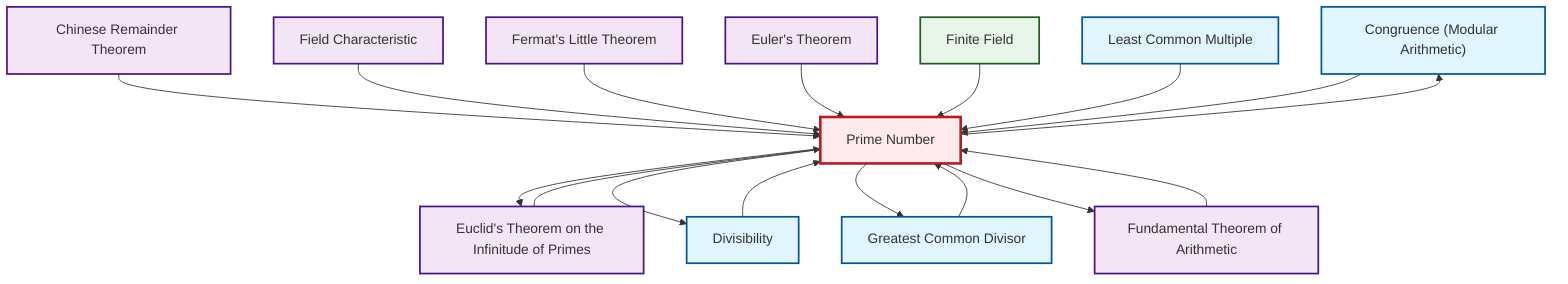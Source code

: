 graph TD
    classDef definition fill:#e1f5fe,stroke:#01579b,stroke-width:2px
    classDef theorem fill:#f3e5f5,stroke:#4a148c,stroke-width:2px
    classDef axiom fill:#fff3e0,stroke:#e65100,stroke-width:2px
    classDef example fill:#e8f5e9,stroke:#1b5e20,stroke-width:2px
    classDef current fill:#ffebee,stroke:#b71c1c,stroke-width:3px
    def-congruence["Congruence (Modular Arithmetic)"]:::definition
    thm-euclid-infinitude-primes["Euclid's Theorem on the Infinitude of Primes"]:::theorem
    def-lcm["Least Common Multiple"]:::definition
    thm-fermat-little["Fermat's Little Theorem"]:::theorem
    def-prime["Prime Number"]:::definition
    thm-chinese-remainder["Chinese Remainder Theorem"]:::theorem
    def-divisibility["Divisibility"]:::definition
    def-gcd["Greatest Common Divisor"]:::definition
    thm-fundamental-arithmetic["Fundamental Theorem of Arithmetic"]:::theorem
    thm-field-characteristic["Field Characteristic"]:::theorem
    ex-finite-field["Finite Field"]:::example
    thm-euler["Euler's Theorem"]:::theorem
    thm-chinese-remainder --> def-prime
    def-divisibility --> def-prime
    thm-field-characteristic --> def-prime
    thm-fermat-little --> def-prime
    def-prime --> thm-euclid-infinitude-primes
    thm-euler --> def-prime
    ex-finite-field --> def-prime
    def-lcm --> def-prime
    def-prime --> def-congruence
    def-prime --> def-divisibility
    def-prime --> def-gcd
    def-prime --> thm-fundamental-arithmetic
    thm-fundamental-arithmetic --> def-prime
    thm-euclid-infinitude-primes --> def-prime
    def-gcd --> def-prime
    def-congruence --> def-prime
    class def-prime current